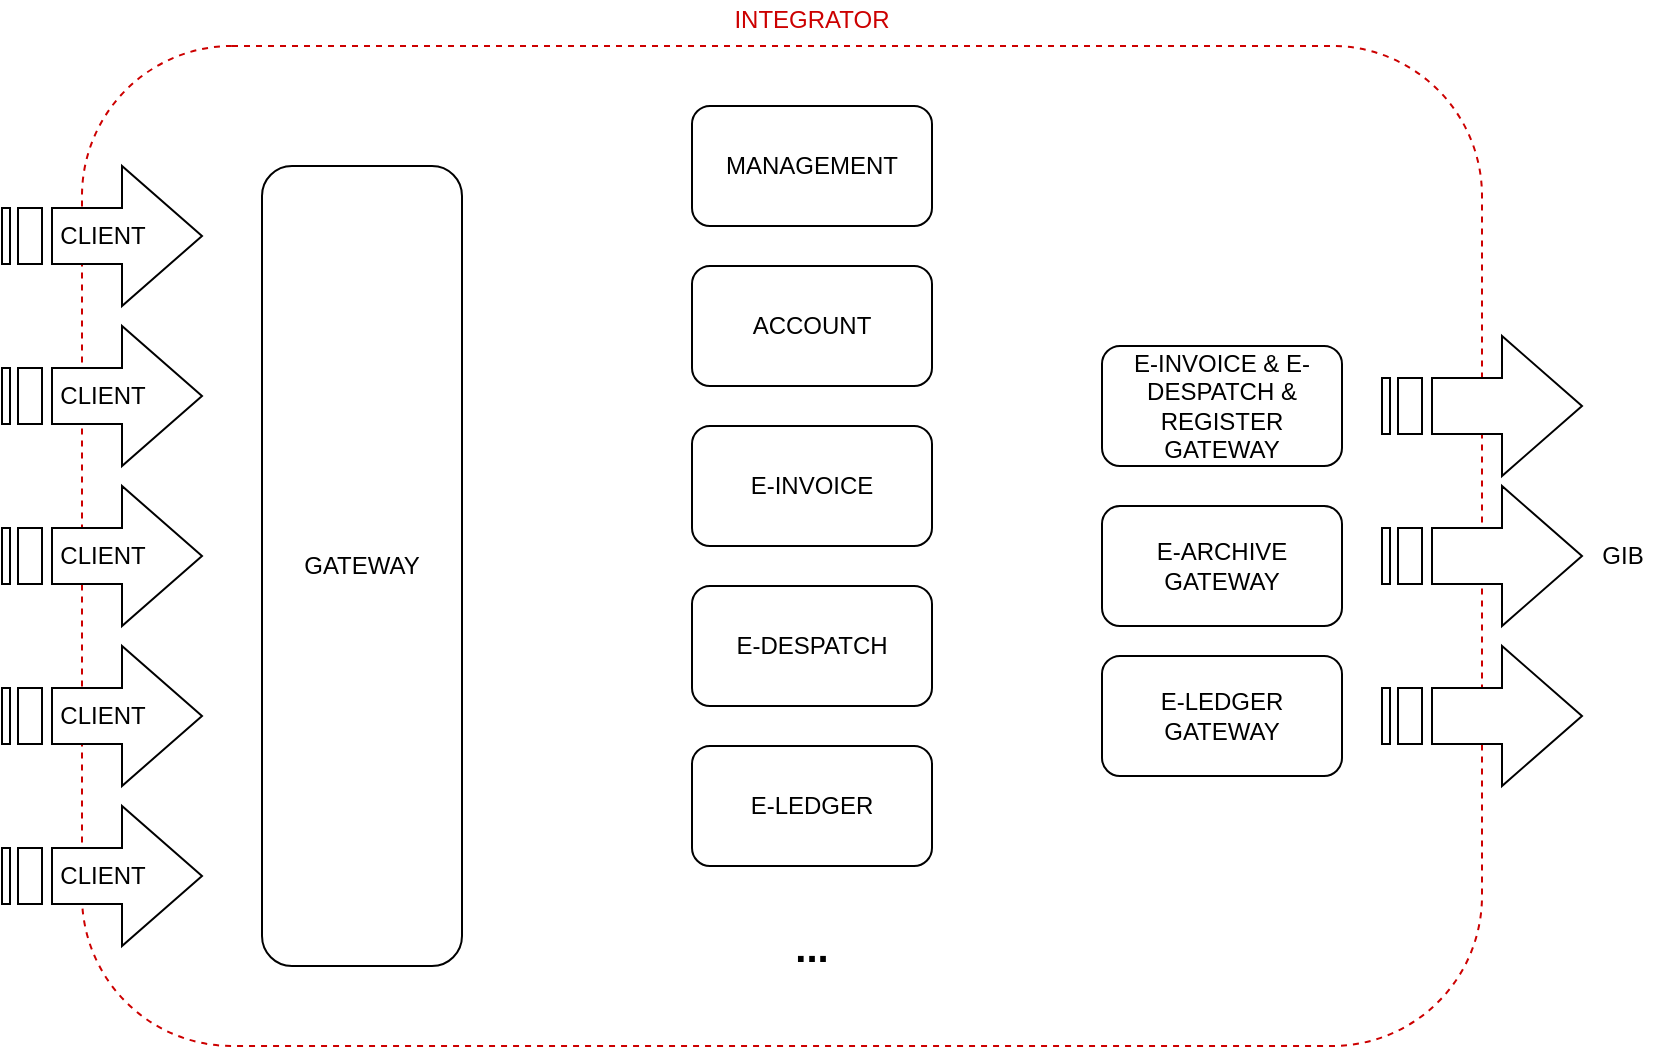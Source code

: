 <mxfile version="14.8.4" type="device"><diagram id="t_98vLBjsCkOKTFrrm_R" name="Page-1"><mxGraphModel dx="1209" dy="632" grid="1" gridSize="10" guides="1" tooltips="1" connect="1" arrows="1" fold="1" page="1" pageScale="1" pageWidth="850" pageHeight="1100" math="0" shadow="0"><root><mxCell id="0"/><mxCell id="1" parent="0"/><mxCell id="RVgniOKD9yt7Z-Why2gr-2" value="" style="rounded=1;whiteSpace=wrap;html=1;fillColor=none;strokeColor=#CC0000;dashed=1;glass=0;" vertex="1" parent="1"><mxGeometry x="60" y="60" width="700" height="500" as="geometry"/></mxCell><mxCell id="RVgniOKD9yt7Z-Why2gr-1" value="MANAGEMENT" style="rounded=1;whiteSpace=wrap;html=1;" vertex="1" parent="1"><mxGeometry x="365" y="90" width="120" height="60" as="geometry"/></mxCell><mxCell id="RVgniOKD9yt7Z-Why2gr-3" value="INTEGRATOR" style="text;html=1;strokeColor=none;fillColor=none;align=center;verticalAlign=middle;whiteSpace=wrap;rounded=0;glass=0;dashed=1;fontColor=#CC0000;" vertex="1" parent="1"><mxGeometry x="405" y="37" width="40" height="20" as="geometry"/></mxCell><mxCell id="RVgniOKD9yt7Z-Why2gr-4" value="E-INVOICE" style="rounded=1;whiteSpace=wrap;html=1;glass=0;" vertex="1" parent="1"><mxGeometry x="365" y="250" width="120" height="60" as="geometry"/></mxCell><mxCell id="RVgniOKD9yt7Z-Why2gr-5" value="E-DESPATCH" style="rounded=1;whiteSpace=wrap;html=1;glass=0;" vertex="1" parent="1"><mxGeometry x="365" y="330" width="120" height="60" as="geometry"/></mxCell><mxCell id="RVgniOKD9yt7Z-Why2gr-6" value="E-LEDGER" style="rounded=1;whiteSpace=wrap;html=1;glass=0;" vertex="1" parent="1"><mxGeometry x="365" y="410" width="120" height="60" as="geometry"/></mxCell><mxCell id="RVgniOKD9yt7Z-Why2gr-13" value="..." style="text;html=1;strokeColor=none;fillColor=none;align=center;verticalAlign=middle;whiteSpace=wrap;rounded=0;glass=0;fontColor=#000000;fontStyle=1;fontSize=20;" vertex="1" parent="1"><mxGeometry x="405" y="500" width="40" height="20" as="geometry"/></mxCell><mxCell id="RVgniOKD9yt7Z-Why2gr-16" value="CLIENT" style="html=1;shadow=0;dashed=0;align=center;verticalAlign=middle;shape=mxgraph.arrows2.stripedArrow;dy=0.6;dx=40;notch=25;rounded=1;glass=0;fontColor=#000000;strokeColor=#000000;fillColor=#ffffff;" vertex="1" parent="1"><mxGeometry x="20" y="200" width="100" height="70" as="geometry"/></mxCell><mxCell id="RVgniOKD9yt7Z-Why2gr-17" value="CLIENT" style="html=1;shadow=0;dashed=0;align=center;verticalAlign=middle;shape=mxgraph.arrows2.stripedArrow;dy=0.6;dx=40;notch=25;rounded=1;glass=0;fontColor=#000000;strokeColor=#000000;fillColor=#ffffff;" vertex="1" parent="1"><mxGeometry x="20" y="280" width="100" height="70" as="geometry"/></mxCell><mxCell id="RVgniOKD9yt7Z-Why2gr-18" value="CLIENT" style="html=1;shadow=0;dashed=0;align=center;verticalAlign=middle;shape=mxgraph.arrows2.stripedArrow;dy=0.6;dx=40;notch=25;rounded=1;glass=0;fontColor=#000000;strokeColor=#000000;fillColor=#ffffff;" vertex="1" parent="1"><mxGeometry x="20" y="360" width="100" height="70" as="geometry"/></mxCell><mxCell id="RVgniOKD9yt7Z-Why2gr-19" value="CLIENT" style="html=1;shadow=0;dashed=0;align=center;verticalAlign=middle;shape=mxgraph.arrows2.stripedArrow;dy=0.6;dx=40;notch=25;rounded=1;glass=0;fontColor=#000000;strokeColor=#000000;fillColor=#ffffff;" vertex="1" parent="1"><mxGeometry x="20" y="440" width="100" height="70" as="geometry"/></mxCell><mxCell id="RVgniOKD9yt7Z-Why2gr-20" value="CLIENT" style="html=1;shadow=0;dashed=0;align=center;verticalAlign=middle;shape=mxgraph.arrows2.stripedArrow;dy=0.6;dx=40;notch=25;rounded=1;glass=0;fontColor=#000000;strokeColor=#000000;fillColor=#ffffff;" vertex="1" parent="1"><mxGeometry x="20" y="120" width="100" height="70" as="geometry"/></mxCell><mxCell id="RVgniOKD9yt7Z-Why2gr-22" value="" style="html=1;shadow=0;dashed=0;align=center;verticalAlign=middle;shape=mxgraph.arrows2.stripedArrow;dy=0.6;dx=40;notch=25;rounded=1;glass=0;fontColor=#000000;strokeColor=#000000;fillColor=#ffffff;" vertex="1" parent="1"><mxGeometry x="710" y="280" width="100" height="70" as="geometry"/></mxCell><mxCell id="RVgniOKD9yt7Z-Why2gr-23" value="GIB" style="text;html=1;align=center;verticalAlign=middle;resizable=0;points=[];autosize=1;strokeColor=none;fontColor=#000000;" vertex="1" parent="1"><mxGeometry x="810" y="305" width="40" height="20" as="geometry"/></mxCell><mxCell id="RVgniOKD9yt7Z-Why2gr-24" value="ACCOUNT" style="rounded=1;whiteSpace=wrap;html=1;" vertex="1" parent="1"><mxGeometry x="365" y="170" width="120" height="60" as="geometry"/></mxCell><mxCell id="RVgniOKD9yt7Z-Why2gr-25" value="GATEWAY" style="rounded=1;whiteSpace=wrap;html=1;glass=0;" vertex="1" parent="1"><mxGeometry x="150" y="120" width="100" height="400" as="geometry"/></mxCell><mxCell id="RVgniOKD9yt7Z-Why2gr-26" value="E-INVOICE &amp;amp; E-DESPATCH &amp;amp; REGISTER GATEWAY" style="rounded=1;whiteSpace=wrap;html=1;glass=0;" vertex="1" parent="1"><mxGeometry x="570" y="210" width="120" height="60" as="geometry"/></mxCell><mxCell id="RVgniOKD9yt7Z-Why2gr-27" value="E-ARCHIVE GATEWAY" style="rounded=1;whiteSpace=wrap;html=1;glass=0;" vertex="1" parent="1"><mxGeometry x="570" y="290" width="120" height="60" as="geometry"/></mxCell><mxCell id="RVgniOKD9yt7Z-Why2gr-28" value="E-LEDGER GATEWAY" style="rounded=1;whiteSpace=wrap;html=1;glass=0;" vertex="1" parent="1"><mxGeometry x="570" y="365" width="120" height="60" as="geometry"/></mxCell><mxCell id="RVgniOKD9yt7Z-Why2gr-29" value="" style="html=1;shadow=0;dashed=0;align=center;verticalAlign=middle;shape=mxgraph.arrows2.stripedArrow;dy=0.6;dx=40;notch=25;rounded=1;glass=0;fontColor=#000000;strokeColor=#000000;fillColor=#ffffff;" vertex="1" parent="1"><mxGeometry x="710" y="205" width="100" height="70" as="geometry"/></mxCell><mxCell id="RVgniOKD9yt7Z-Why2gr-30" value="" style="html=1;shadow=0;dashed=0;align=center;verticalAlign=middle;shape=mxgraph.arrows2.stripedArrow;dy=0.6;dx=40;notch=25;rounded=1;glass=0;fontColor=#000000;strokeColor=#000000;fillColor=#ffffff;" vertex="1" parent="1"><mxGeometry x="710" y="360" width="100" height="70" as="geometry"/></mxCell></root></mxGraphModel></diagram></mxfile>